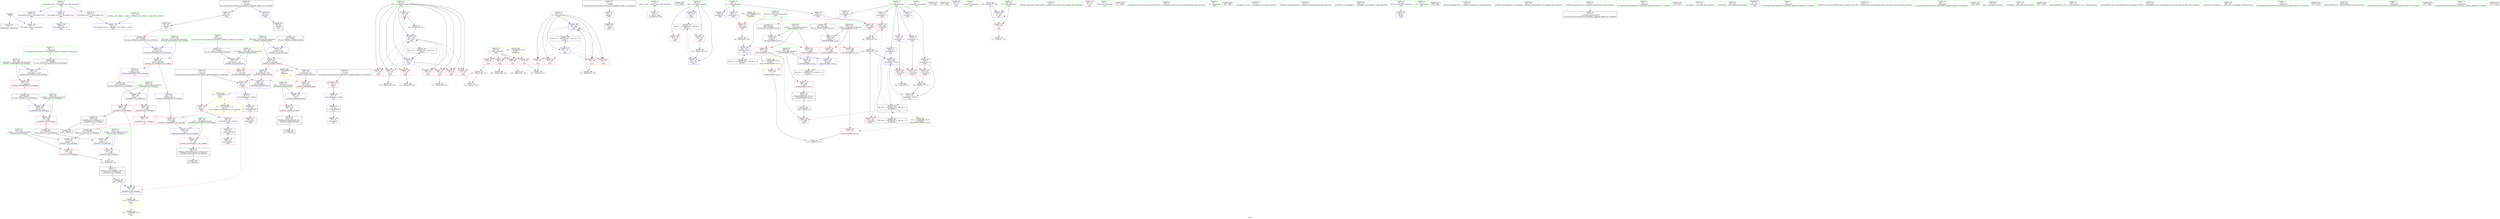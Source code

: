 digraph "SVFG" {
	label="SVFG";

	Node0x55db4f559480 [shape=record,color=grey,label="{NodeID: 0\nNullPtr}"];
	Node0x55db4f559480 -> Node0x55db4f5786f0[style=solid];
	Node0x55db4f559480 -> Node0x55db4f57ea60[style=solid];
	Node0x55db4f598a80 [shape=record,color=yellow,style=double,label="{NodeID: 346\n2V_2 = CSCHI(MR_2V_1)\npts\{1 \}\nCS[]|{<s0>6}}"];
	Node0x55db4f598a80:s0 -> Node0x55db4f598920[style=dashed,color=blue];
	Node0x55db4f57b950 [shape=record,color=grey,label="{NodeID: 263\n149 = Binary(148, 105, )\n}"];
	Node0x55db4f57b950 -> Node0x55db4f57c550[style=solid];
	Node0x55db4f57fe10 [shape=record,color=blue,label="{NodeID: 180\n298\<--295\n__b.addr\<--__b\n_ZStoRRSt13_Ios_FmtflagsS_\n}"];
	Node0x55db4f57fe10 -> Node0x55db4f57e520[style=dashed];
	Node0x55db4f5770c0 [shape=record,color=purple,label="{NodeID: 97\n76\<--13\nadd.ptr\<--\nmain\n}"];
	Node0x55db4f5770c0 -> Node0x55db4f578e90[style=solid];
	Node0x55db4f575090 [shape=record,color=green,label="{NodeID: 14\n4\<--6\n_ZStL8__ioinit\<--_ZStL8__ioinit_field_insensitive\nGlob }"];
	Node0x55db4f575090 -> Node0x55db4f5796b0[style=solid];
	Node0x55db4f5a5930 [shape=record,color=black,label="{NodeID: 360\n123 = PHI()\n}"];
	Node0x55db4f5913f0 [shape=record,color=black,label="{NodeID: 277\nMR_8V_3 = PHI(MR_8V_4, MR_8V_2, )\npts\{57 \}\n}"];
	Node0x55db4f5913f0 -> Node0x55db4f577670[style=dashed];
	Node0x55db4f5913f0 -> Node0x55db4f577740[style=dashed];
	Node0x55db4f5913f0 -> Node0x55db4f57edd0[style=dashed];
	Node0x55db4f577c20 [shape=record,color=red,label="{NodeID: 111\n134\<--60\n\<--i\nmain\n}"];
	Node0x55db4f575da0 [shape=record,color=green,label="{NodeID: 28\n62\<--63\ni21\<--i21_field_insensitive\nmain\n}"];
	Node0x55db4f575da0 -> Node0x55db4f577e90[style=solid];
	Node0x55db4f575da0 -> Node0x55db4f577f60[style=solid];
	Node0x55db4f575da0 -> Node0x55db4f57c980[style=solid];
	Node0x55db4f575da0 -> Node0x55db4f57ca50[style=solid];
	Node0x55db4f575da0 -> Node0x55db4f57cb20[style=solid];
	Node0x55db4f575da0 -> Node0x55db4f57cbf0[style=solid];
	Node0x55db4f575da0 -> Node0x55db4f57ccc0[style=solid];
	Node0x55db4f575da0 -> Node0x55db4f57cd90[style=solid];
	Node0x55db4f575da0 -> Node0x55db4f57f040[style=solid];
	Node0x55db4f575da0 -> Node0x55db4f57f2b0[style=solid];
	Node0x55db4f57d0d0 [shape=record,color=red,label="{NodeID: 125\n155\<--154\n\<--arrayidx25\nmain\n}"];
	Node0x55db4f57d0d0 -> Node0x55db4f585980[style=solid];
	Node0x55db4f576ae0 [shape=record,color=green,label="{NodeID: 42\n219\<--220\n__old\<--__old_field_insensitive\n_ZNSt8ios_base9precisionEl\n}"];
	Node0x55db4f576ae0 -> Node0x55db4f57d8f0[style=solid];
	Node0x55db4f576ae0 -> Node0x55db4f57f5f0[style=solid];
	Node0x55db4f57dc30 [shape=record,color=red,label="{NodeID: 139\n252\<--239\n\<--__old\n_ZNSt8ios_base4setfESt13_Ios_Fmtflags\n}"];
	Node0x55db4f57dc30 -> Node0x55db4f579370[style=solid];
	Node0x55db4f5786f0 [shape=record,color=black,label="{NodeID: 56\n2\<--3\ndummyVal\<--dummyVal\n}"];
	Node0x55db4f57e790 [shape=record,color=red,label="{NodeID: 153\n321\<--316\n\<--__b.addr\n_ZStorSt13_Ios_FmtflagsS_\n}"];
	Node0x55db4f57e790 -> Node0x55db4f584d80[style=solid];
	Node0x55db4f579370 [shape=record,color=black,label="{NodeID: 70\n232\<--252\n_ZNSt8ios_base4setfESt13_Ios_Fmtflags_ret\<--\n_ZNSt8ios_base4setfESt13_Ios_Fmtflags\n|{<s0>6}}"];
	Node0x55db4f579370:s0 -> Node0x55db4f5a5590[style=solid,color=blue];
	Node0x55db4f57f380 [shape=record,color=blue,label="{NodeID: 167\n64\<--193\nref.tmp\<--add43\nmain\n|{|<s2>14}}"];
	Node0x55db4f57f380 -> Node0x55db4f57d680[style=dashed];
	Node0x55db4f57f380 -> Node0x55db4f5922f0[style=dashed];
	Node0x55db4f57f380:s2 -> Node0x55db4f595570[style=dashed,color=red];
	Node0x55db4f579ed0 [shape=record,color=purple,label="{NodeID: 84\n191\<--10\narrayidx42\<--e\nmain\n}"];
	Node0x55db4f579ed0 -> Node0x55db4f57d5b0[style=solid];
	Node0x55db4f5685c0 [shape=record,color=green,label="{NodeID: 1\n7\<--1\n__dso_handle\<--dummyObj\nGlob }"];
	Node0x55db4f27e6b0 [shape=record,color=black,label="{NodeID: 347\n78 = PHI()\n}"];
	Node0x55db4f57bad0 [shape=record,color=grey,label="{NodeID: 264\n142 = Binary(141, 105, )\n}"];
	Node0x55db4f57bad0 -> Node0x55db4f57ef70[style=solid];
	Node0x55db4f57fee0 [shape=record,color=blue,label="{NodeID: 181\n308\<--305\n\<--call\n_ZStoRRSt13_Ios_FmtflagsS_\n|{<s0>17}}"];
	Node0x55db4f57fee0:s0 -> Node0x55db4f598a80[style=dashed,color=blue];
	Node0x55db4f577190 [shape=record,color=purple,label="{NodeID: 98\n85\<--16\nadd.ptr5\<--\nmain\n}"];
	Node0x55db4f577190 -> Node0x55db4f579030[style=solid];
	Node0x55db4f575190 [shape=record,color=green,label="{NodeID: 15\n8\<--9\nn\<--n_field_insensitive\nGlob }"];
	Node0x55db4f575190 -> Node0x55db4f579780[style=solid];
	Node0x55db4f575190 -> Node0x55db4f579850[style=solid];
	Node0x55db4f575190 -> Node0x55db4f579920[style=solid];
	Node0x55db4f575190 -> Node0x55db4f5799f0[style=solid];
	Node0x55db4f575190 -> Node0x55db4f579ac0[style=solid];
	Node0x55db4f575190 -> Node0x55db4f579b90[style=solid];
	Node0x55db4f575190 -> Node0x55db4f579c60[style=solid];
	Node0x55db4f5a5a00 [shape=record,color=black,label="{NodeID: 361\n127 = PHI()\n}"];
	Node0x55db4f5918f0 [shape=record,color=black,label="{NodeID: 278\nMR_12V_2 = PHI(MR_12V_4, MR_12V_1, )\npts\{61 \}\n}"];
	Node0x55db4f5918f0 -> Node0x55db4f57eea0[style=dashed];
	Node0x55db4f577cf0 [shape=record,color=red,label="{NodeID: 112\n137\<--60\n\<--i\nmain\n}"];
	Node0x55db4f575e70 [shape=record,color=green,label="{NodeID: 29\n64\<--65\nref.tmp\<--ref.tmp_field_insensitive\nmain\n|{|<s1>14}}"];
	Node0x55db4f575e70 -> Node0x55db4f57f380[style=solid];
	Node0x55db4f575e70:s1 -> Node0x55db4f5a6700[style=solid,color=red];
	Node0x55db4f594470 [shape=record,color=yellow,style=double,label="{NodeID: 292\n10V_1 = ENCHI(MR_10V_0)\npts\{59 \}\nFun[main]}"];
	Node0x55db4f594470 -> Node0x55db4f577810[style=dashed];
	Node0x55db4f594470 -> Node0x55db4f5778e0[style=dashed];
	Node0x55db4f594470 -> Node0x55db4f5779b0[style=dashed];
	Node0x55db4f594470 -> Node0x55db4f577a80[style=dashed];
	Node0x55db4f57d1a0 [shape=record,color=red,label="{NodeID: 126\n159\<--158\n\<--arrayidx27\nmain\n}"];
	Node0x55db4f57d1a0 -> Node0x55db4f585980[style=solid];
	Node0x55db4f576bb0 [shape=record,color=green,label="{NodeID: 43\n235\<--236\nthis.addr\<--this.addr_field_insensitive\n_ZNSt8ios_base4setfESt13_Ios_Fmtflags\n}"];
	Node0x55db4f576bb0 -> Node0x55db4f57da90[style=solid];
	Node0x55db4f576bb0 -> Node0x55db4f57f790[style=solid];
	Node0x55db4f595920 [shape=record,color=yellow,style=double,label="{NodeID: 306\n18V_1 = ENCHI(MR_18V_0)\npts\{90000 \}\nFun[_ZSt3maxIxERKT_S2_S2_]}"];
	Node0x55db4f595920 -> Node0x55db4f57e1e0[style=dashed];
	Node0x55db4f57dd00 [shape=record,color=red,label="{NodeID: 140\n245\<--244\n\<--_M_flags\n_ZNSt8ios_base4setfESt13_Ios_Fmtflags\n}"];
	Node0x55db4f57dd00 -> Node0x55db4f57f930[style=solid];
	Node0x55db4f5787f0 [shape=record,color=black,label="{NodeID: 57\n13\<--12\n\<--_ZSt3cin\nCan only get source location for instruction, argument, global var or function.}"];
	Node0x55db4f5787f0 -> Node0x55db4f5770c0[style=solid];
	Node0x55db4f57e860 [shape=record,color=blue,label="{NodeID: 154\n328\<--23\nllvm.global_ctors_0\<--\nGlob }"];
	Node0x55db4f579440 [shape=record,color=black,label="{NodeID: 71\n263\<--286\n_ZSt3maxIxERKT_S2_S2__ret\<--\n_ZSt3maxIxERKT_S2_S2_\n|{<s0>14}}"];
	Node0x55db4f579440:s0 -> Node0x55db4f5a5090[style=solid,color=blue];
	Node0x55db4f57f450 [shape=record,color=blue,label="{NodeID: 168\n215\<--213\nthis.addr\<--this\n_ZNSt8ios_base9precisionEl\n}"];
	Node0x55db4f57f450 -> Node0x55db4f57d750[style=dashed];
	Node0x55db4f579fa0 [shape=record,color=purple,label="{NodeID: 85\n114\<--18\n\<--.str\nmain\n}"];
	Node0x55db4f568650 [shape=record,color=green,label="{NodeID: 2\n12\<--1\n_ZSt3cin\<--dummyObj\nGlob }"];
	Node0x55db4f5a4b90 [shape=record,color=black,label="{NodeID: 348\n87 = PHI(212, )\n}"];
	Node0x55db4f57bc50 [shape=record,color=grey,label="{NodeID: 265\n108 = Binary(107, 109, )\n}"];
	Node0x55db4f57bc50 -> Node0x55db4f57ed00[style=solid];
	Node0x55db4f57ffb0 [shape=record,color=blue,label="{NodeID: 182\n314\<--312\n__a.addr\<--__a\n_ZStorSt13_Ios_FmtflagsS_\n}"];
	Node0x55db4f57ffb0 -> Node0x55db4f57e6c0[style=dashed];
	Node0x55db4f577260 [shape=record,color=purple,label="{NodeID: 99\n95\<--16\nadd.ptr10\<--\nmain\n}"];
	Node0x55db4f577260 -> Node0x55db4f5791d0[style=solid];
	Node0x55db4f575290 [shape=record,color=green,label="{NodeID: 16\n10\<--11\ne\<--e_field_insensitive\nGlob }"];
	Node0x55db4f575290 -> Node0x55db4f579d30[style=solid];
	Node0x55db4f575290 -> Node0x55db4f579e00[style=solid];
	Node0x55db4f575290 -> Node0x55db4f579ed0[style=solid];
	Node0x55db4f5a5ad0 [shape=record,color=black,label="{NodeID: 362\n249 = PHI(293, )\n}"];
	Node0x55db4f591df0 [shape=record,color=black,label="{NodeID: 279\nMR_14V_2 = PHI(MR_14V_4, MR_14V_1, )\npts\{63 \}\n}"];
	Node0x55db4f591df0 -> Node0x55db4f57f040[style=dashed];
	Node0x55db4f577dc0 [shape=record,color=red,label="{NodeID: 113\n141\<--60\n\<--i\nmain\n}"];
	Node0x55db4f577dc0 -> Node0x55db4f57bad0[style=solid];
	Node0x55db4f575f40 [shape=record,color=green,label="{NodeID: 30\n70\<--71\n_ZNSt8ios_base15sync_with_stdioEb\<--_ZNSt8ios_base15sync_with_stdioEb_field_insensitive\n}"];
	Node0x55db4f57d270 [shape=record,color=red,label="{NodeID: 127\n163\<--162\n\<--arrayidx28\nmain\n}"];
	Node0x55db4f57d270 -> Node0x55db4f585380[style=solid];
	Node0x55db4f576c80 [shape=record,color=green,label="{NodeID: 44\n237\<--238\n__fmtfl.addr\<--__fmtfl.addr_field_insensitive\n_ZNSt8ios_base4setfESt13_Ios_Fmtflags\n}"];
	Node0x55db4f576c80 -> Node0x55db4f57db60[style=solid];
	Node0x55db4f576c80 -> Node0x55db4f57f860[style=solid];
	Node0x55db4f57ddd0 [shape=record,color=red,label="{NodeID: 141\n286\<--266\n\<--retval\n_ZSt3maxIxERKT_S2_S2_\n}"];
	Node0x55db4f57ddd0 -> Node0x55db4f579440[style=solid];
	Node0x55db4f5788f0 [shape=record,color=black,label="{NodeID: 58\n14\<--12\n\<--_ZSt3cin\nCan only get source location for instruction, argument, global var or function.}"];
	Node0x55db4f5788f0 -> Node0x55db4f577330[style=solid];
	Node0x55db4f57e960 [shape=record,color=blue,label="{NodeID: 155\n329\<--24\nllvm.global_ctors_1\<--_GLOBAL__sub_I_Kobus_1_0.cpp\nGlob }"];
	Node0x55db4f579510 [shape=record,color=black,label="{NodeID: 72\n293\<--308\n_ZStoRRSt13_Ios_FmtflagsS__ret\<--\n_ZStoRRSt13_Ios_FmtflagsS_\n|{<s0>17}}"];
	Node0x55db4f579510:s0 -> Node0x55db4f5a5ad0[style=solid,color=blue];
	Node0x55db4f584a80 [shape=record,color=grey,label="{NodeID: 252\n153 = Binary(152, 105, )\n}"];
	Node0x55db4f57f520 [shape=record,color=blue,label="{NodeID: 169\n217\<--214\n__prec.addr\<--__prec\n_ZNSt8ios_base9precisionEl\n}"];
	Node0x55db4f57f520 -> Node0x55db4f57d820[style=dashed];
	Node0x55db4f57a070 [shape=record,color=purple,label="{NodeID: 86\n122\<--20\n\<--.str.1\nmain\n}"];
	Node0x55db4f568900 [shape=record,color=green,label="{NodeID: 3\n15\<--1\n_ZSt4cout\<--dummyObj\nGlob }"];
	Node0x55db4f5a4cf0 [shape=record,color=black,label="{NodeID: 349\n34 = PHI()\n}"];
	Node0x55db4f57bdd0 [shape=record,color=grey,label="{NodeID: 266\n175 = Binary(174, 105, )\n}"];
	Node0x55db4f580080 [shape=record,color=blue,label="{NodeID: 183\n316\<--313\n__b.addr\<--__b\n_ZStorSt13_Ios_FmtflagsS_\n}"];
	Node0x55db4f580080 -> Node0x55db4f57e790[style=dashed];
	Node0x55db4f577330 [shape=record,color=red,label="{NodeID: 100\n72\<--14\nvtable\<--\nmain\n}"];
	Node0x55db4f577330 -> Node0x55db4f57a440[style=solid];
	Node0x55db4f575390 [shape=record,color=green,label="{NodeID: 17\n22\<--26\nllvm.global_ctors\<--llvm.global_ctors_field_insensitive\nGlob }"];
	Node0x55db4f575390 -> Node0x55db4f57a140[style=solid];
	Node0x55db4f575390 -> Node0x55db4f57a240[style=solid];
	Node0x55db4f575390 -> Node0x55db4f57a340[style=solid];
	Node0x55db4f5a5c70 [shape=record,color=black,label="{NodeID: 363\n305 = PHI(311, )\n}"];
	Node0x55db4f5a5c70 -> Node0x55db4f57fee0[style=solid];
	Node0x55db4f5922f0 [shape=record,color=black,label="{NodeID: 280\nMR_16V_2 = PHI(MR_16V_3, MR_16V_1, )\npts\{65 \}\n}"];
	Node0x55db4f5922f0 -> Node0x55db4f57f380[style=dashed];
	Node0x55db4f577e90 [shape=record,color=red,label="{NodeID: 114\n147\<--62\n\<--i21\nmain\n}"];
	Node0x55db4f577e90 -> Node0x55db4f57c550[style=solid];
	Node0x55db4f576040 [shape=record,color=green,label="{NodeID: 31\n79\<--80\n_ZNSt9basic_iosIcSt11char_traitsIcEE3tieEPSo\<--_ZNSt9basic_iosIcSt11char_traitsIcEE3tieEPSo_field_insensitive\n}"];
	Node0x55db4f57d340 [shape=record,color=red,label="{NodeID: 128\n168\<--167\n\<--arrayidx30\nmain\n}"];
	Node0x55db4f57d340 -> Node0x55db4f57c250[style=solid];
	Node0x55db4f576d50 [shape=record,color=green,label="{NodeID: 45\n239\<--240\n__old\<--__old_field_insensitive\n_ZNSt8ios_base4setfESt13_Ios_Fmtflags\n}"];
	Node0x55db4f576d50 -> Node0x55db4f57dc30[style=solid];
	Node0x55db4f576d50 -> Node0x55db4f57f930[style=solid];
	Node0x55db4f57dea0 [shape=record,color=red,label="{NodeID: 142\n274\<--268\n\<--__a.addr\n_ZSt3maxIxERKT_S2_S2_\n}"];
	Node0x55db4f57dea0 -> Node0x55db4f57e1e0[style=solid];
	Node0x55db4f5789f0 [shape=record,color=black,label="{NodeID: 59\n16\<--15\n\<--_ZSt4cout\nCan only get source location for instruction, argument, global var or function.}"];
	Node0x55db4f5789f0 -> Node0x55db4f577190[style=solid];
	Node0x55db4f5789f0 -> Node0x55db4f577260[style=solid];
	Node0x55db4f57ea60 [shape=record,color=blue, style = dotted,label="{NodeID: 156\n330\<--3\nllvm.global_ctors_2\<--dummyVal\nGlob }"];
	Node0x55db4f5795e0 [shape=record,color=black,label="{NodeID: 73\n311\<--322\n_ZStorSt13_Ios_FmtflagsS__ret\<--or\n_ZStorSt13_Ios_FmtflagsS_\n|{<s0>18}}"];
	Node0x55db4f5795e0:s0 -> Node0x55db4f5a5c70[style=solid,color=blue];
	Node0x55db4f584c00 [shape=record,color=grey,label="{NodeID: 253\n190 = Binary(189, 105, )\n}"];
	Node0x55db4f57f5f0 [shape=record,color=blue,label="{NodeID: 170\n219\<--225\n__old\<--\n_ZNSt8ios_base9precisionEl\n}"];
	Node0x55db4f57f5f0 -> Node0x55db4f57d8f0[style=dashed];
	Node0x55db4f57a140 [shape=record,color=purple,label="{NodeID: 87\n328\<--22\nllvm.global_ctors_0\<--llvm.global_ctors\nGlob }"];
	Node0x55db4f57a140 -> Node0x55db4f57e860[style=solid];
	Node0x55db4f568990 [shape=record,color=green,label="{NodeID: 4\n18\<--1\n.str\<--dummyObj\nGlob }"];
	Node0x55db4f5a4dc0 [shape=record,color=black,label="{NodeID: 350\n136 = PHI()\n}"];
	Node0x55db4f57bf50 [shape=record,color=grey,label="{NodeID: 267\n278 = cmp(275, 277, )\n}"];
	Node0x55db4f577400 [shape=record,color=red,label="{NodeID: 101\n81\<--17\nvtable2\<--\nmain\n}"];
	Node0x55db4f577400 -> Node0x55db4f57a510[style=solid];
	Node0x55db4f575490 [shape=record,color=green,label="{NodeID: 18\n27\<--28\n__cxx_global_var_init\<--__cxx_global_var_init_field_insensitive\n}"];
	Node0x55db4f5a5e40 [shape=record,color=black,label="{NodeID: 364\n294 = PHI(248, )\n0th arg _ZStoRRSt13_Ios_FmtflagsS_ }"];
	Node0x55db4f5a5e40 -> Node0x55db4f57fd40[style=solid];
	Node0x55db4f5927f0 [shape=record,color=black,label="{NodeID: 281\nMR_18V_2 = PHI(MR_18V_3, MR_18V_1, )\npts\{90000 \}\n}"];
	Node0x55db4f5927f0 -> Node0x55db4f58fff0[style=dashed];
	Node0x55db4f577f60 [shape=record,color=red,label="{NodeID: 115\n152\<--62\n\<--i21\nmain\n}"];
	Node0x55db4f577f60 -> Node0x55db4f584a80[style=solid];
	Node0x55db4f576140 [shape=record,color=green,label="{NodeID: 32\n89\<--90\n_ZNSt8ios_base9precisionEl\<--_ZNSt8ios_base9precisionEl_field_insensitive\n}"];
	Node0x55db4f57d410 [shape=record,color=red,label="{NodeID: 129\n173\<--172\n\<--arrayidx32\nmain\n}"];
	Node0x55db4f57d410 -> Node0x55db4f584f00[style=solid];
	Node0x55db4f576e20 [shape=record,color=green,label="{NodeID: 46\n250\<--251\n_ZStoRRSt13_Ios_FmtflagsS_\<--_ZStoRRSt13_Ios_FmtflagsS__field_insensitive\n}"];
	Node0x55db4f57df70 [shape=record,color=red,label="{NodeID: 143\n283\<--268\n\<--__a.addr\n_ZSt3maxIxERKT_S2_S2_\n}"];
	Node0x55db4f57df70 -> Node0x55db4f57fc70[style=solid];
	Node0x55db4f578af0 [shape=record,color=black,label="{NodeID: 60\n17\<--15\n\<--_ZSt4cout\nCan only get source location for instruction, argument, global var or function.}"];
	Node0x55db4f578af0 -> Node0x55db4f577400[style=solid];
	Node0x55db4f578af0 -> Node0x55db4f5774d0[style=solid];
	Node0x55db4f57eb60 [shape=record,color=blue,label="{NodeID: 157\n52\<--67\nretval\<--\nmain\n}"];
	Node0x55db4f5796b0 [shape=record,color=purple,label="{NodeID: 74\n33\<--4\n\<--_ZStL8__ioinit\n__cxx_global_var_init\n}"];
	Node0x55db4f584d80 [shape=record,color=grey,label="{NodeID: 254\n322 = Binary(320, 321, )\n}"];
	Node0x55db4f584d80 -> Node0x55db4f5795e0[style=solid];
	Node0x55db4f57f6c0 [shape=record,color=blue,label="{NodeID: 171\n228\<--227\n_M_precision2\<--\n_ZNSt8ios_base9precisionEl\n|{<s0>5}}"];
	Node0x55db4f57f6c0:s0 -> Node0x55db4f5987c0[style=dashed,color=blue];
	Node0x55db4f57a240 [shape=record,color=purple,label="{NodeID: 88\n329\<--22\nllvm.global_ctors_1\<--llvm.global_ctors\nGlob }"];
	Node0x55db4f57a240 -> Node0x55db4f57e960[style=solid];
	Node0x55db4f568a20 [shape=record,color=green,label="{NodeID: 5\n20\<--1\n.str.1\<--dummyObj\nGlob }"];
	Node0x55db4f5a4ef0 [shape=record,color=black,label="{NodeID: 351\n139 = PHI()\n}"];
	Node0x55db4f57c0d0 [shape=record,color=grey,label="{NodeID: 268\n132 = cmp(130, 131, )\n}"];
	Node0x55db4f5774d0 [shape=record,color=red,label="{NodeID: 102\n91\<--17\nvtable7\<--\nmain\n}"];
	Node0x55db4f5774d0 -> Node0x55db4f57a5e0[style=solid];
	Node0x55db4f575590 [shape=record,color=green,label="{NodeID: 19\n31\<--32\n_ZNSt8ios_base4InitC1Ev\<--_ZNSt8ios_base4InitC1Ev_field_insensitive\n}"];
	Node0x55db4f5a5f80 [shape=record,color=black,label="{NodeID: 365\n295 = PHI(247, )\n1st arg _ZStoRRSt13_Ios_FmtflagsS_ }"];
	Node0x55db4f5a5f80 -> Node0x55db4f57fe10[style=solid];
	Node0x55db4f57c980 [shape=record,color=red,label="{NodeID: 116\n156\<--62\n\<--i21\nmain\n}"];
	Node0x55db4f57c980 -> Node0x55db4f585800[style=solid];
	Node0x55db4f576240 [shape=record,color=green,label="{NodeID: 33\n99\<--100\n_ZNSt8ios_base4setfESt13_Ios_Fmtflags\<--_ZNSt8ios_base4setfESt13_Ios_Fmtflags_field_insensitive\n}"];
	Node0x55db4f57d4e0 [shape=record,color=red,label="{NodeID: 130\n177\<--176\n\<--arrayidx34\nmain\n}"];
	Node0x55db4f57d4e0 -> Node0x55db4f584f00[style=solid];
	Node0x55db4f576f20 [shape=record,color=green,label="{NodeID: 47\n266\<--267\nretval\<--retval_field_insensitive\n_ZSt3maxIxERKT_S2_S2_\n}"];
	Node0x55db4f576f20 -> Node0x55db4f57ddd0[style=solid];
	Node0x55db4f576f20 -> Node0x55db4f57fba0[style=solid];
	Node0x55db4f576f20 -> Node0x55db4f57fc70[style=solid];
	Node0x55db4f57e040 [shape=record,color=red,label="{NodeID: 144\n276\<--270\n\<--__b.addr\n_ZSt3maxIxERKT_S2_S2_\n}"];
	Node0x55db4f57e040 -> Node0x55db4f57e2b0[style=solid];
	Node0x55db4f578bf0 [shape=record,color=black,label="{NodeID: 61\n35\<--36\n\<--_ZNSt8ios_base4InitD1Ev\nCan only get source location for instruction, argument, global var or function.}"];
	Node0x55db4f57ec30 [shape=record,color=blue,label="{NodeID: 158\n56\<--105\nnum\<--\nmain\n}"];
	Node0x55db4f57ec30 -> Node0x55db4f5913f0[style=dashed];
	Node0x55db4f579780 [shape=record,color=purple,label="{NodeID: 75\n135\<--8\narrayidx\<--n\nmain\n}"];
	Node0x55db4f584f00 [shape=record,color=grey,label="{NodeID: 255\n178 = Binary(177, 173, )\n}"];
	Node0x55db4f584f00 -> Node0x55db4f57f1e0[style=solid];
	Node0x55db4f57f790 [shape=record,color=blue,label="{NodeID: 172\n235\<--233\nthis.addr\<--this\n_ZNSt8ios_base4setfESt13_Ios_Fmtflags\n}"];
	Node0x55db4f57f790 -> Node0x55db4f57da90[style=dashed];
	Node0x55db4f57a340 [shape=record,color=purple,label="{NodeID: 89\n330\<--22\nllvm.global_ctors_2\<--llvm.global_ctors\nGlob }"];
	Node0x55db4f57a340 -> Node0x55db4f57ea60[style=solid];
	Node0x55db4f568ab0 [shape=record,color=green,label="{NodeID: 6\n23\<--1\n\<--dummyObj\nCan only get source location for instruction, argument, global var or function.}"];
	Node0x55db4f5a4fc0 [shape=record,color=black,label="{NodeID: 352\n68 = PHI()\n}"];
	Node0x55db4f57c250 [shape=record,color=grey,label="{NodeID: 269\n169 = cmp(168, 112, )\n}"];
	Node0x55db4f5775a0 [shape=record,color=red,label="{NodeID: 103\n107\<--54\n\<--t\nmain\n}"];
	Node0x55db4f5775a0 -> Node0x55db4f57bc50[style=solid];
	Node0x55db4f5775a0 -> Node0x55db4f57c3d0[style=solid];
	Node0x55db4f575690 [shape=record,color=green,label="{NodeID: 20\n37\<--38\n__cxa_atexit\<--__cxa_atexit_field_insensitive\n}"];
	Node0x55db4f5a60c0 [shape=record,color=black,label="{NodeID: 366\n312 = PHI(303, )\n0th arg _ZStorSt13_Ios_FmtflagsS_ }"];
	Node0x55db4f5a60c0 -> Node0x55db4f57ffb0[style=solid];
	Node0x55db4f57ca50 [shape=record,color=red,label="{NodeID: 117\n161\<--62\n\<--i21\nmain\n}"];
	Node0x55db4f576340 [shape=record,color=green,label="{NodeID: 34\n102\<--103\n_ZNSirsERx\<--_ZNSirsERx_field_insensitive\n}"];
	Node0x55db4f5950e0 [shape=record,color=yellow,style=double,label="{NodeID: 297\n20V_1 = ENCHI(MR_20V_0)\npts\{110000 \}\nFun[main]}"];
	Node0x55db4f5950e0 -> Node0x55db4f57d1a0[style=dashed];
	Node0x55db4f5950e0 -> Node0x55db4f57d5b0[style=dashed];
	Node0x55db4f57d5b0 [shape=record,color=red,label="{NodeID: 131\n192\<--191\n\<--arrayidx42\nmain\n}"];
	Node0x55db4f57d5b0 -> Node0x55db4f585500[style=solid];
	Node0x55db4f578010 [shape=record,color=green,label="{NodeID: 48\n268\<--269\n__a.addr\<--__a.addr_field_insensitive\n_ZSt3maxIxERKT_S2_S2_\n}"];
	Node0x55db4f578010 -> Node0x55db4f57dea0[style=solid];
	Node0x55db4f578010 -> Node0x55db4f57df70[style=solid];
	Node0x55db4f578010 -> Node0x55db4f57fa00[style=solid];
	Node0x55db4f57e110 [shape=record,color=red,label="{NodeID: 145\n280\<--270\n\<--__b.addr\n_ZSt3maxIxERKT_S2_S2_\n}"];
	Node0x55db4f57e110 -> Node0x55db4f57fba0[style=solid];
	Node0x55db4f578cf0 [shape=record,color=black,label="{NodeID: 62\n51\<--67\nmain_ret\<--\nmain\n}"];
	Node0x55db4f57ed00 [shape=record,color=blue,label="{NodeID: 159\n54\<--108\nt\<--dec\nmain\n}"];
	Node0x55db4f57ed00 -> Node0x55db4f5775a0[style=dashed];
	Node0x55db4f57ed00 -> Node0x55db4f57ed00[style=dashed];
	Node0x55db4f579850 [shape=record,color=purple,label="{NodeID: 76\n154\<--8\narrayidx25\<--n\nmain\n}"];
	Node0x55db4f579850 -> Node0x55db4f57d0d0[style=solid];
	Node0x55db4f585080 [shape=record,color=grey,label="{NodeID: 256\n187 = Binary(186, 105, )\n}"];
	Node0x55db4f57f860 [shape=record,color=blue,label="{NodeID: 173\n237\<--234\n__fmtfl.addr\<--__fmtfl\n_ZNSt8ios_base4setfESt13_Ios_Fmtflags\n}"];
	Node0x55db4f57f860 -> Node0x55db4f57db60[style=dashed];
	Node0x55db4f57a440 [shape=record,color=purple,label="{NodeID: 90\n73\<--72\nvbase.offset.ptr\<--vtable\nmain\n}"];
	Node0x55db4f57a440 -> Node0x55db4f578dc0[style=solid];
	Node0x55db4f574a00 [shape=record,color=green,label="{NodeID: 7\n67\<--1\n\<--dummyObj\nCan only get source location for instruction, argument, global var or function.}"];
	Node0x55db4f5a5090 [shape=record,color=black,label="{NodeID: 353\n195 = PHI(263, )\n}"];
	Node0x55db4f5a5090 -> Node0x55db4f57d680[style=solid];
	Node0x55db4f57c3d0 [shape=record,color=grey,label="{NodeID: 270\n111 = cmp(107, 112, )\n}"];
	Node0x55db4f577670 [shape=record,color=red,label="{NodeID: 104\n118\<--56\n\<--num\nmain\n}"];
	Node0x55db4f575790 [shape=record,color=green,label="{NodeID: 21\n36\<--42\n_ZNSt8ios_base4InitD1Ev\<--_ZNSt8ios_base4InitD1Ev_field_insensitive\n}"];
	Node0x55db4f575790 -> Node0x55db4f578bf0[style=solid];
	Node0x55db4f5a6200 [shape=record,color=black,label="{NodeID: 367\n313 = PHI(304, )\n1st arg _ZStorSt13_Ios_FmtflagsS_ }"];
	Node0x55db4f5a6200 -> Node0x55db4f580080[style=solid];
	Node0x55db4f57cb20 [shape=record,color=red,label="{NodeID: 118\n166\<--62\n\<--i21\nmain\n}"];
	Node0x55db4f576440 [shape=record,color=green,label="{NodeID: 35\n116\<--117\n_ZStlsISt11char_traitsIcEERSt13basic_ostreamIcT_ES5_PKc\<--_ZStlsISt11char_traitsIcEERSt13basic_ostreamIcT_ES5_PKc_field_insensitive\n}"];
	Node0x55db4f5951c0 [shape=record,color=yellow,style=double,label="{NodeID: 298\n2V_1 = ENCHI(MR_2V_0)\npts\{1 \}\nFun[_ZNSt8ios_base4setfESt13_Ios_Fmtflags]|{|<s1>17|<s2>17}}"];
	Node0x55db4f5951c0 -> Node0x55db4f57dd00[style=dashed];
	Node0x55db4f5951c0:s1 -> Node0x55db4f57e5f0[style=dashed,color=red];
	Node0x55db4f5951c0:s2 -> Node0x55db4f57fee0[style=dashed,color=red];
	Node0x55db4f57d680 [shape=record,color=red,label="{NodeID: 132\n198\<--195\n\<--call44\nmain\n}"];
	Node0x55db4f5780e0 [shape=record,color=green,label="{NodeID: 49\n270\<--271\n__b.addr\<--__b.addr_field_insensitive\n_ZSt3maxIxERKT_S2_S2_\n}"];
	Node0x55db4f5780e0 -> Node0x55db4f57e040[style=solid];
	Node0x55db4f5780e0 -> Node0x55db4f57e110[style=solid];
	Node0x55db4f5780e0 -> Node0x55db4f57fad0[style=solid];
	Node0x55db4f57e1e0 [shape=record,color=red,label="{NodeID: 146\n275\<--274\n\<--\n_ZSt3maxIxERKT_S2_S2_\n}"];
	Node0x55db4f57e1e0 -> Node0x55db4f57bf50[style=solid];
	Node0x55db4f578dc0 [shape=record,color=black,label="{NodeID: 63\n74\<--73\n\<--vbase.offset.ptr\nmain\n}"];
	Node0x55db4f578dc0 -> Node0x55db4f57ce60[style=solid];
	Node0x55db4f57edd0 [shape=record,color=blue,label="{NodeID: 160\n56\<--125\nnum\<--inc\nmain\n}"];
	Node0x55db4f57edd0 -> Node0x55db4f5913f0[style=dashed];
	Node0x55db4f579920 [shape=record,color=purple,label="{NodeID: 77\n162\<--8\narrayidx28\<--n\nmain\n}"];
	Node0x55db4f579920 -> Node0x55db4f57d270[style=solid];
	Node0x55db4f579920 -> Node0x55db4f57f110[style=solid];
	Node0x55db4f585200 [shape=record,color=grey,label="{NodeID: 257\n183 = Binary(182, 105, )\n}"];
	Node0x55db4f585200 -> Node0x55db4f57f2b0[style=solid];
	Node0x55db4f57f930 [shape=record,color=blue,label="{NodeID: 174\n239\<--245\n__old\<--\n_ZNSt8ios_base4setfESt13_Ios_Fmtflags\n}"];
	Node0x55db4f57f930 -> Node0x55db4f57dc30[style=dashed];
	Node0x55db4f57a510 [shape=record,color=purple,label="{NodeID: 91\n82\<--81\nvbase.offset.ptr3\<--vtable2\nmain\n}"];
	Node0x55db4f57a510 -> Node0x55db4f578f60[style=solid];
	Node0x55db4f574a90 [shape=record,color=green,label="{NodeID: 8\n69\<--1\n\<--dummyObj\nCan only get source location for instruction, argument, global var or function.}"];
	Node0x55db4f5a53f0 [shape=record,color=black,label="{NodeID: 354\n199 = PHI()\n}"];
	Node0x55db4f57c550 [shape=record,color=grey,label="{NodeID: 271\n150 = cmp(147, 149, )\n}"];
	Node0x55db4f577740 [shape=record,color=red,label="{NodeID: 105\n124\<--56\n\<--num\nmain\n}"];
	Node0x55db4f577740 -> Node0x55db4f585680[style=solid];
	Node0x55db4f575890 [shape=record,color=green,label="{NodeID: 22\n49\<--50\nmain\<--main_field_insensitive\n}"];
	Node0x55db4f5a6340 [shape=record,color=black,label="{NodeID: 368\n233 = PHI(96, )\n0th arg _ZNSt8ios_base4setfESt13_Ios_Fmtflags }"];
	Node0x55db4f5a6340 -> Node0x55db4f57f790[style=solid];
	Node0x55db4f57cbf0 [shape=record,color=red,label="{NodeID: 119\n171\<--62\n\<--i21\nmain\n}"];
	Node0x55db4f576540 [shape=record,color=green,label="{NodeID: 36\n120\<--121\n_ZNSolsEx\<--_ZNSolsEx_field_insensitive\n}"];
	Node0x55db4f57d750 [shape=record,color=red,label="{NodeID: 133\n223\<--215\nthis1\<--this.addr\n_ZNSt8ios_base9precisionEl\n}"];
	Node0x55db4f57d750 -> Node0x55db4f57a6b0[style=solid];
	Node0x55db4f57d750 -> Node0x55db4f57a780[style=solid];
	Node0x55db4f5781b0 [shape=record,color=green,label="{NodeID: 50\n296\<--297\n__a.addr\<--__a.addr_field_insensitive\n_ZStoRRSt13_Ios_FmtflagsS_\n}"];
	Node0x55db4f5781b0 -> Node0x55db4f57e380[style=solid];
	Node0x55db4f5781b0 -> Node0x55db4f57e450[style=solid];
	Node0x55db4f5781b0 -> Node0x55db4f57fd40[style=solid];
	Node0x55db4f57e2b0 [shape=record,color=red,label="{NodeID: 147\n277\<--276\n\<--\n_ZSt3maxIxERKT_S2_S2_\n}"];
	Node0x55db4f57e2b0 -> Node0x55db4f57bf50[style=solid];
	Node0x55db4f578e90 [shape=record,color=black,label="{NodeID: 64\n77\<--76\n\<--add.ptr\nmain\n}"];
	Node0x55db4f57eea0 [shape=record,color=blue,label="{NodeID: 161\n60\<--112\ni\<--\nmain\n}"];
	Node0x55db4f57eea0 -> Node0x55db4f577b50[style=dashed];
	Node0x55db4f57eea0 -> Node0x55db4f577c20[style=dashed];
	Node0x55db4f57eea0 -> Node0x55db4f577cf0[style=dashed];
	Node0x55db4f57eea0 -> Node0x55db4f577dc0[style=dashed];
	Node0x55db4f57eea0 -> Node0x55db4f57ef70[style=dashed];
	Node0x55db4f57eea0 -> Node0x55db4f5918f0[style=dashed];
	Node0x55db4f5799f0 [shape=record,color=purple,label="{NodeID: 78\n167\<--8\narrayidx30\<--n\nmain\n}"];
	Node0x55db4f5799f0 -> Node0x55db4f57d340[style=solid];
	Node0x55db4f585380 [shape=record,color=grey,label="{NodeID: 258\n164 = Binary(163, 160, )\n}"];
	Node0x55db4f585380 -> Node0x55db4f57f110[style=solid];
	Node0x55db4f57fa00 [shape=record,color=blue,label="{NodeID: 175\n268\<--264\n__a.addr\<--__a\n_ZSt3maxIxERKT_S2_S2_\n}"];
	Node0x55db4f57fa00 -> Node0x55db4f57dea0[style=dashed];
	Node0x55db4f57fa00 -> Node0x55db4f57df70[style=dashed];
	Node0x55db4f57a5e0 [shape=record,color=purple,label="{NodeID: 92\n92\<--91\nvbase.offset.ptr8\<--vtable7\nmain\n}"];
	Node0x55db4f57a5e0 -> Node0x55db4f579100[style=solid];
	Node0x55db4f574b90 [shape=record,color=green,label="{NodeID: 9\n88\<--1\n\<--dummyObj\nCan only get source location for instruction, argument, global var or function.|{<s0>5}}"];
	Node0x55db4f574b90:s0 -> Node0x55db4f5a6980[style=solid,color=red];
	Node0x55db4f5a54c0 [shape=record,color=black,label="{NodeID: 355\n200 = PHI()\n}"];
	Node0x55db4f577810 [shape=record,color=red,label="{NodeID: 106\n131\<--58\n\<--l\nmain\n}"];
	Node0x55db4f577810 -> Node0x55db4f57c0d0[style=solid];
	Node0x55db4f575990 [shape=record,color=green,label="{NodeID: 23\n52\<--53\nretval\<--retval_field_insensitive\nmain\n}"];
	Node0x55db4f575990 -> Node0x55db4f57eb60[style=solid];
	Node0x55db4f5a6480 [shape=record,color=black,label="{NodeID: 369\n234 = PHI(98, )\n1st arg _ZNSt8ios_base4setfESt13_Ios_Fmtflags }"];
	Node0x55db4f5a6480 -> Node0x55db4f57f860[style=solid];
	Node0x55db4f57ccc0 [shape=record,color=red,label="{NodeID: 120\n174\<--62\n\<--i21\nmain\n}"];
	Node0x55db4f57ccc0 -> Node0x55db4f57bdd0[style=solid];
	Node0x55db4f576640 [shape=record,color=green,label="{NodeID: 37\n196\<--197\n_ZSt3maxIxERKT_S2_S2_\<--_ZSt3maxIxERKT_S2_S2__field_insensitive\n}"];
	Node0x55db4f57d820 [shape=record,color=red,label="{NodeID: 134\n227\<--217\n\<--__prec.addr\n_ZNSt8ios_base9precisionEl\n}"];
	Node0x55db4f57d820 -> Node0x55db4f57f6c0[style=solid];
	Node0x55db4f578280 [shape=record,color=green,label="{NodeID: 51\n298\<--299\n__b.addr\<--__b.addr_field_insensitive\n_ZStoRRSt13_Ios_FmtflagsS_\n}"];
	Node0x55db4f578280 -> Node0x55db4f57e520[style=solid];
	Node0x55db4f578280 -> Node0x55db4f57fe10[style=solid];
	Node0x55db4f57e380 [shape=record,color=red,label="{NodeID: 148\n302\<--296\n\<--__a.addr\n_ZStoRRSt13_Ios_FmtflagsS_\n}"];
	Node0x55db4f57e380 -> Node0x55db4f57e5f0[style=solid];
	Node0x55db4f578f60 [shape=record,color=black,label="{NodeID: 65\n83\<--82\n\<--vbase.offset.ptr3\nmain\n}"];
	Node0x55db4f578f60 -> Node0x55db4f57cf30[style=solid];
	Node0x55db4f57ef70 [shape=record,color=blue,label="{NodeID: 162\n60\<--142\ni\<--inc20\nmain\n}"];
	Node0x55db4f57ef70 -> Node0x55db4f577b50[style=dashed];
	Node0x55db4f57ef70 -> Node0x55db4f577c20[style=dashed];
	Node0x55db4f57ef70 -> Node0x55db4f577cf0[style=dashed];
	Node0x55db4f57ef70 -> Node0x55db4f577dc0[style=dashed];
	Node0x55db4f57ef70 -> Node0x55db4f57ef70[style=dashed];
	Node0x55db4f57ef70 -> Node0x55db4f5918f0[style=dashed];
	Node0x55db4f579ac0 [shape=record,color=purple,label="{NodeID: 79\n172\<--8\narrayidx32\<--n\nmain\n}"];
	Node0x55db4f579ac0 -> Node0x55db4f57d410[style=solid];
	Node0x55db4f585500 [shape=record,color=grey,label="{NodeID: 259\n193 = Binary(192, 105, )\n}"];
	Node0x55db4f585500 -> Node0x55db4f57f380[style=solid];
	Node0x55db4f57fad0 [shape=record,color=blue,label="{NodeID: 176\n270\<--265\n__b.addr\<--__b\n_ZSt3maxIxERKT_S2_S2_\n}"];
	Node0x55db4f57fad0 -> Node0x55db4f57e040[style=dashed];
	Node0x55db4f57fad0 -> Node0x55db4f57e110[style=dashed];
	Node0x55db4f57a6b0 [shape=record,color=purple,label="{NodeID: 93\n224\<--223\n_M_precision\<--this1\n_ZNSt8ios_base9precisionEl\n}"];
	Node0x55db4f57a6b0 -> Node0x55db4f57d9c0[style=solid];
	Node0x55db4f574c90 [shape=record,color=green,label="{NodeID: 10\n98\<--1\n\<--dummyObj\nCan only get source location for instruction, argument, global var or function.|{<s0>6}}"];
	Node0x55db4f574c90:s0 -> Node0x55db4f5a6480[style=solid,color=red];
	Node0x55db4f5a5590 [shape=record,color=black,label="{NodeID: 356\n97 = PHI(232, )\n}"];
	Node0x55db4f58fff0 [shape=record,color=black,label="{NodeID: 273\nMR_18V_3 = PHI(MR_18V_6, MR_18V_2, )\npts\{90000 \}\n|{|<s5>14}}"];
	Node0x55db4f58fff0 -> Node0x55db4f57d0d0[style=dashed];
	Node0x55db4f58fff0 -> Node0x55db4f57d270[style=dashed];
	Node0x55db4f58fff0 -> Node0x55db4f57d680[style=dashed];
	Node0x55db4f58fff0 -> Node0x55db4f57f110[style=dashed];
	Node0x55db4f58fff0 -> Node0x55db4f5927f0[style=dashed];
	Node0x55db4f58fff0:s5 -> Node0x55db4f595920[style=dashed,color=red];
	Node0x55db4f5778e0 [shape=record,color=red,label="{NodeID: 107\n148\<--58\n\<--l\nmain\n}"];
	Node0x55db4f5778e0 -> Node0x55db4f57b950[style=solid];
	Node0x55db4f575a60 [shape=record,color=green,label="{NodeID: 24\n54\<--55\nt\<--t_field_insensitive\nmain\n}"];
	Node0x55db4f575a60 -> Node0x55db4f5775a0[style=solid];
	Node0x55db4f575a60 -> Node0x55db4f57ed00[style=solid];
	Node0x55db4f5a65c0 [shape=record,color=black,label="{NodeID: 370\n264 = PHI(188, )\n0th arg _ZSt3maxIxERKT_S2_S2_ }"];
	Node0x55db4f5a65c0 -> Node0x55db4f57fa00[style=solid];
	Node0x55db4f57cd90 [shape=record,color=red,label="{NodeID: 121\n182\<--62\n\<--i21\nmain\n}"];
	Node0x55db4f57cd90 -> Node0x55db4f585200[style=solid];
	Node0x55db4f576740 [shape=record,color=green,label="{NodeID: 38\n201\<--202\n_ZSt4endlIcSt11char_traitsIcEERSt13basic_ostreamIT_T0_ES6_\<--_ZSt4endlIcSt11char_traitsIcEERSt13basic_ostreamIT_T0_ES6__field_insensitive\n}"];
	Node0x55db4f57d8f0 [shape=record,color=red,label="{NodeID: 135\n230\<--219\n\<--__old\n_ZNSt8ios_base9precisionEl\n}"];
	Node0x55db4f57d8f0 -> Node0x55db4f5792a0[style=solid];
	Node0x55db4f578350 [shape=record,color=green,label="{NodeID: 52\n306\<--307\n_ZStorSt13_Ios_FmtflagsS_\<--_ZStorSt13_Ios_FmtflagsS__field_insensitive\n}"];
	Node0x55db4f57e450 [shape=record,color=red,label="{NodeID: 149\n308\<--296\n\<--__a.addr\n_ZStoRRSt13_Ios_FmtflagsS_\n}"];
	Node0x55db4f57e450 -> Node0x55db4f579510[style=solid];
	Node0x55db4f57e450 -> Node0x55db4f57fee0[style=solid];
	Node0x55db4f579030 [shape=record,color=black,label="{NodeID: 66\n86\<--85\n\<--add.ptr5\nmain\n|{<s0>5}}"];
	Node0x55db4f579030:s0 -> Node0x55db4f5a6840[style=solid,color=red];
	Node0x55db4f57f040 [shape=record,color=blue,label="{NodeID: 163\n62\<--112\ni21\<--\nmain\n}"];
	Node0x55db4f57f040 -> Node0x55db4f577e90[style=dashed];
	Node0x55db4f57f040 -> Node0x55db4f577f60[style=dashed];
	Node0x55db4f57f040 -> Node0x55db4f57c980[style=dashed];
	Node0x55db4f57f040 -> Node0x55db4f57ca50[style=dashed];
	Node0x55db4f57f040 -> Node0x55db4f57cb20[style=dashed];
	Node0x55db4f57f040 -> Node0x55db4f57cbf0[style=dashed];
	Node0x55db4f57f040 -> Node0x55db4f57ccc0[style=dashed];
	Node0x55db4f57f040 -> Node0x55db4f57cd90[style=dashed];
	Node0x55db4f57f040 -> Node0x55db4f57f2b0[style=dashed];
	Node0x55db4f57f040 -> Node0x55db4f591df0[style=dashed];
	Node0x55db4f579b90 [shape=record,color=purple,label="{NodeID: 80\n176\<--8\narrayidx34\<--n\nmain\n}"];
	Node0x55db4f579b90 -> Node0x55db4f57d4e0[style=solid];
	Node0x55db4f579b90 -> Node0x55db4f57f1e0[style=solid];
	Node0x55db4f585680 [shape=record,color=grey,label="{NodeID: 260\n125 = Binary(124, 105, )\n}"];
	Node0x55db4f585680 -> Node0x55db4f57edd0[style=solid];
	Node0x55db4f57fba0 [shape=record,color=blue,label="{NodeID: 177\n266\<--280\nretval\<--\n_ZSt3maxIxERKT_S2_S2_\n}"];
	Node0x55db4f57fba0 -> Node0x55db4f5904f0[style=dashed];
	Node0x55db4f57a780 [shape=record,color=purple,label="{NodeID: 94\n228\<--223\n_M_precision2\<--this1\n_ZNSt8ios_base9precisionEl\n}"];
	Node0x55db4f57a780 -> Node0x55db4f57f6c0[style=solid];
	Node0x55db4f574d90 [shape=record,color=green,label="{NodeID: 11\n105\<--1\n\<--dummyObj\nCan only get source location for instruction, argument, global var or function.}"];
	Node0x55db4f5a5660 [shape=record,color=black,label="{NodeID: 357\n101 = PHI()\n}"];
	Node0x55db4f5904f0 [shape=record,color=black,label="{NodeID: 274\nMR_37V_3 = PHI(MR_37V_4, MR_37V_2, )\npts\{267 \}\n}"];
	Node0x55db4f5904f0 -> Node0x55db4f57ddd0[style=dashed];
	Node0x55db4f5779b0 [shape=record,color=red,label="{NodeID: 108\n186\<--58\n\<--l\nmain\n}"];
	Node0x55db4f5779b0 -> Node0x55db4f585080[style=solid];
	Node0x55db4f575b30 [shape=record,color=green,label="{NodeID: 25\n56\<--57\nnum\<--num_field_insensitive\nmain\n}"];
	Node0x55db4f575b30 -> Node0x55db4f577670[style=solid];
	Node0x55db4f575b30 -> Node0x55db4f577740[style=solid];
	Node0x55db4f575b30 -> Node0x55db4f57ec30[style=solid];
	Node0x55db4f575b30 -> Node0x55db4f57edd0[style=solid];
	Node0x55db4f5a6700 [shape=record,color=black,label="{NodeID: 371\n265 = PHI(64, )\n1st arg _ZSt3maxIxERKT_S2_S2_ }"];
	Node0x55db4f5a6700 -> Node0x55db4f57fad0[style=solid];
	Node0x55db4f5940c0 [shape=record,color=yellow,style=double,label="{NodeID: 288\n2V_1 = ENCHI(MR_2V_0)\npts\{1 \}\nFun[main]|{|<s2>5|<s3>5}}"];
	Node0x55db4f5940c0 -> Node0x55db4f577330[style=dashed];
	Node0x55db4f5940c0 -> Node0x55db4f577400[style=dashed];
	Node0x55db4f5940c0:s2 -> Node0x55db4f57d9c0[style=dashed,color=red];
	Node0x55db4f5940c0:s3 -> Node0x55db4f57f6c0[style=dashed,color=red];
	Node0x55db4f57ce60 [shape=record,color=red,label="{NodeID: 122\n75\<--74\nvbase.offset\<--\nmain\n}"];
	Node0x55db4f576840 [shape=record,color=green,label="{NodeID: 39\n203\<--204\n_ZNSolsEPFRSoS_E\<--_ZNSolsEPFRSoS_E_field_insensitive\n}"];
	Node0x55db4f595570 [shape=record,color=yellow,style=double,label="{NodeID: 302\n16V_1 = ENCHI(MR_16V_0)\npts\{65 \}\nFun[_ZSt3maxIxERKT_S2_S2_]}"];
	Node0x55db4f595570 -> Node0x55db4f57e2b0[style=dashed];
	Node0x55db4f57d9c0 [shape=record,color=red,label="{NodeID: 136\n225\<--224\n\<--_M_precision\n_ZNSt8ios_base9precisionEl\n}"];
	Node0x55db4f57d9c0 -> Node0x55db4f57f5f0[style=solid];
	Node0x55db4f578450 [shape=record,color=green,label="{NodeID: 53\n314\<--315\n__a.addr\<--__a.addr_field_insensitive\n_ZStorSt13_Ios_FmtflagsS_\n}"];
	Node0x55db4f578450 -> Node0x55db4f57e6c0[style=solid];
	Node0x55db4f578450 -> Node0x55db4f57ffb0[style=solid];
	Node0x55db4f57e520 [shape=record,color=red,label="{NodeID: 150\n304\<--298\n\<--__b.addr\n_ZStoRRSt13_Ios_FmtflagsS_\n|{<s0>18}}"];
	Node0x55db4f57e520:s0 -> Node0x55db4f5a6200[style=solid,color=red];
	Node0x55db4f579100 [shape=record,color=black,label="{NodeID: 67\n93\<--92\n\<--vbase.offset.ptr8\nmain\n}"];
	Node0x55db4f579100 -> Node0x55db4f57d000[style=solid];
	Node0x55db4f57f110 [shape=record,color=blue,label="{NodeID: 164\n162\<--164\narrayidx28\<--sub29\nmain\n}"];
	Node0x55db4f57f110 -> Node0x55db4f57d340[style=dashed];
	Node0x55db4f57f110 -> Node0x55db4f57d410[style=dashed];
	Node0x55db4f57f110 -> Node0x55db4f57d4e0[style=dashed];
	Node0x55db4f57f110 -> Node0x55db4f57f1e0[style=dashed];
	Node0x55db4f57f110 -> Node0x55db4f58fff0[style=dashed];
	Node0x55db4f579c60 [shape=record,color=purple,label="{NodeID: 81\n188\<--8\narrayidx40\<--n\nmain\n|{<s0>14}}"];
	Node0x55db4f579c60:s0 -> Node0x55db4f5a65c0[style=solid,color=red];
	Node0x55db4f5987c0 [shape=record,color=yellow,style=double,label="{NodeID: 344\n2V_2 = CSCHI(MR_2V_1)\npts\{1 \}\nCS[]|{|<s1>6}}"];
	Node0x55db4f5987c0 -> Node0x55db4f5774d0[style=dashed];
	Node0x55db4f5987c0:s1 -> Node0x55db4f5951c0[style=dashed,color=red];
	Node0x55db4f585800 [shape=record,color=grey,label="{NodeID: 261\n157 = Binary(156, 105, )\n}"];
	Node0x55db4f57fc70 [shape=record,color=blue,label="{NodeID: 178\n266\<--283\nretval\<--\n_ZSt3maxIxERKT_S2_S2_\n}"];
	Node0x55db4f57fc70 -> Node0x55db4f5904f0[style=dashed];
	Node0x55db4f57a850 [shape=record,color=purple,label="{NodeID: 95\n244\<--243\n_M_flags\<--this1\n_ZNSt8ios_base4setfESt13_Ios_Fmtflags\n}"];
	Node0x55db4f57a850 -> Node0x55db4f57dd00[style=solid];
	Node0x55db4f574e90 [shape=record,color=green,label="{NodeID: 12\n109\<--1\n\<--dummyObj\nCan only get source location for instruction, argument, global var or function.}"];
	Node0x55db4f5a5730 [shape=record,color=black,label="{NodeID: 358\n115 = PHI()\n}"];
	Node0x55db4f577a80 [shape=record,color=red,label="{NodeID: 109\n189\<--58\n\<--l\nmain\n}"];
	Node0x55db4f577a80 -> Node0x55db4f584c00[style=solid];
	Node0x55db4f575c00 [shape=record,color=green,label="{NodeID: 26\n58\<--59\nl\<--l_field_insensitive\nmain\n}"];
	Node0x55db4f575c00 -> Node0x55db4f577810[style=solid];
	Node0x55db4f575c00 -> Node0x55db4f5778e0[style=solid];
	Node0x55db4f575c00 -> Node0x55db4f5779b0[style=solid];
	Node0x55db4f575c00 -> Node0x55db4f577a80[style=solid];
	Node0x55db4f5a6840 [shape=record,color=black,label="{NodeID: 372\n213 = PHI(86, )\n0th arg _ZNSt8ios_base9precisionEl }"];
	Node0x55db4f5a6840 -> Node0x55db4f57f450[style=solid];
	Node0x55db4f57cf30 [shape=record,color=red,label="{NodeID: 123\n84\<--83\nvbase.offset4\<--\nmain\n}"];
	Node0x55db4f576940 [shape=record,color=green,label="{NodeID: 40\n215\<--216\nthis.addr\<--this.addr_field_insensitive\n_ZNSt8ios_base9precisionEl\n}"];
	Node0x55db4f576940 -> Node0x55db4f57d750[style=solid];
	Node0x55db4f576940 -> Node0x55db4f57f450[style=solid];
	Node0x55db4f57da90 [shape=record,color=red,label="{NodeID: 137\n243\<--235\nthis1\<--this.addr\n_ZNSt8ios_base4setfESt13_Ios_Fmtflags\n}"];
	Node0x55db4f57da90 -> Node0x55db4f57a850[style=solid];
	Node0x55db4f57da90 -> Node0x55db4f576ff0[style=solid];
	Node0x55db4f578520 [shape=record,color=green,label="{NodeID: 54\n316\<--317\n__b.addr\<--__b.addr_field_insensitive\n_ZStorSt13_Ios_FmtflagsS_\n}"];
	Node0x55db4f578520 -> Node0x55db4f57e790[style=solid];
	Node0x55db4f578520 -> Node0x55db4f580080[style=solid];
	Node0x55db4f57e5f0 [shape=record,color=red,label="{NodeID: 151\n303\<--302\n\<--\n_ZStoRRSt13_Ios_FmtflagsS_\n|{<s0>18}}"];
	Node0x55db4f57e5f0:s0 -> Node0x55db4f5a60c0[style=solid,color=red];
	Node0x55db4f5791d0 [shape=record,color=black,label="{NodeID: 68\n96\<--95\n\<--add.ptr10\nmain\n|{<s0>6}}"];
	Node0x55db4f5791d0:s0 -> Node0x55db4f5a6340[style=solid,color=red];
	Node0x55db4f57f1e0 [shape=record,color=blue,label="{NodeID: 165\n176\<--178\narrayidx34\<--add35\nmain\n}"];
	Node0x55db4f57f1e0 -> Node0x55db4f58fff0[style=dashed];
	Node0x55db4f579d30 [shape=record,color=purple,label="{NodeID: 82\n138\<--10\narrayidx18\<--e\nmain\n}"];
	Node0x55db4f598920 [shape=record,color=yellow,style=double,label="{NodeID: 345\n2V_3 = CSCHI(MR_2V_2)\npts\{1 \}\nCS[]}"];
	Node0x55db4f585980 [shape=record,color=grey,label="{NodeID: 262\n160 = Binary(155, 159, )\n}"];
	Node0x55db4f585980 -> Node0x55db4f585380[style=solid];
	Node0x55db4f57fd40 [shape=record,color=blue,label="{NodeID: 179\n296\<--294\n__a.addr\<--__a\n_ZStoRRSt13_Ios_FmtflagsS_\n}"];
	Node0x55db4f57fd40 -> Node0x55db4f57e380[style=dashed];
	Node0x55db4f57fd40 -> Node0x55db4f57e450[style=dashed];
	Node0x55db4f576ff0 [shape=record,color=purple,label="{NodeID: 96\n248\<--243\n_M_flags2\<--this1\n_ZNSt8ios_base4setfESt13_Ios_Fmtflags\n|{<s0>17}}"];
	Node0x55db4f576ff0:s0 -> Node0x55db4f5a5e40[style=solid,color=red];
	Node0x55db4f574f90 [shape=record,color=green,label="{NodeID: 13\n112\<--1\n\<--dummyObj\nCan only get source location for instruction, argument, global var or function.}"];
	Node0x55db4f5a5830 [shape=record,color=black,label="{NodeID: 359\n119 = PHI()\n}"];
	Node0x55db4f577b50 [shape=record,color=red,label="{NodeID: 110\n130\<--60\n\<--i\nmain\n}"];
	Node0x55db4f577b50 -> Node0x55db4f57c0d0[style=solid];
	Node0x55db4f575cd0 [shape=record,color=green,label="{NodeID: 27\n60\<--61\ni\<--i_field_insensitive\nmain\n}"];
	Node0x55db4f575cd0 -> Node0x55db4f577b50[style=solid];
	Node0x55db4f575cd0 -> Node0x55db4f577c20[style=solid];
	Node0x55db4f575cd0 -> Node0x55db4f577cf0[style=solid];
	Node0x55db4f575cd0 -> Node0x55db4f577dc0[style=solid];
	Node0x55db4f575cd0 -> Node0x55db4f57eea0[style=solid];
	Node0x55db4f575cd0 -> Node0x55db4f57ef70[style=solid];
	Node0x55db4f5a6980 [shape=record,color=black,label="{NodeID: 373\n214 = PHI(88, )\n1st arg _ZNSt8ios_base9precisionEl }"];
	Node0x55db4f5a6980 -> Node0x55db4f57f520[style=solid];
	Node0x55db4f57d000 [shape=record,color=red,label="{NodeID: 124\n94\<--93\nvbase.offset9\<--\nmain\n}"];
	Node0x55db4f576a10 [shape=record,color=green,label="{NodeID: 41\n217\<--218\n__prec.addr\<--__prec.addr_field_insensitive\n_ZNSt8ios_base9precisionEl\n}"];
	Node0x55db4f576a10 -> Node0x55db4f57d820[style=solid];
	Node0x55db4f576a10 -> Node0x55db4f57f520[style=solid];
	Node0x55db4f57db60 [shape=record,color=red,label="{NodeID: 138\n247\<--237\n\<--__fmtfl.addr\n_ZNSt8ios_base4setfESt13_Ios_Fmtflags\n|{<s0>17}}"];
	Node0x55db4f57db60:s0 -> Node0x55db4f5a5f80[style=solid,color=red];
	Node0x55db4f5785f0 [shape=record,color=green,label="{NodeID: 55\n24\<--324\n_GLOBAL__sub_I_Kobus_1_0.cpp\<--_GLOBAL__sub_I_Kobus_1_0.cpp_field_insensitive\n}"];
	Node0x55db4f5785f0 -> Node0x55db4f57e960[style=solid];
	Node0x55db4f57e6c0 [shape=record,color=red,label="{NodeID: 152\n320\<--314\n\<--__a.addr\n_ZStorSt13_Ios_FmtflagsS_\n}"];
	Node0x55db4f57e6c0 -> Node0x55db4f584d80[style=solid];
	Node0x55db4f5792a0 [shape=record,color=black,label="{NodeID: 69\n212\<--230\n_ZNSt8ios_base9precisionEl_ret\<--\n_ZNSt8ios_base9precisionEl\n|{<s0>5}}"];
	Node0x55db4f5792a0:s0 -> Node0x55db4f5a4b90[style=solid,color=blue];
	Node0x55db4f57f2b0 [shape=record,color=blue,label="{NodeID: 166\n62\<--183\ni21\<--inc37\nmain\n}"];
	Node0x55db4f57f2b0 -> Node0x55db4f577e90[style=dashed];
	Node0x55db4f57f2b0 -> Node0x55db4f577f60[style=dashed];
	Node0x55db4f57f2b0 -> Node0x55db4f57c980[style=dashed];
	Node0x55db4f57f2b0 -> Node0x55db4f57ca50[style=dashed];
	Node0x55db4f57f2b0 -> Node0x55db4f57cb20[style=dashed];
	Node0x55db4f57f2b0 -> Node0x55db4f57cbf0[style=dashed];
	Node0x55db4f57f2b0 -> Node0x55db4f57ccc0[style=dashed];
	Node0x55db4f57f2b0 -> Node0x55db4f57cd90[style=dashed];
	Node0x55db4f57f2b0 -> Node0x55db4f57f2b0[style=dashed];
	Node0x55db4f57f2b0 -> Node0x55db4f591df0[style=dashed];
	Node0x55db4f579e00 [shape=record,color=purple,label="{NodeID: 83\n158\<--10\narrayidx27\<--e\nmain\n}"];
	Node0x55db4f579e00 -> Node0x55db4f57d1a0[style=solid];
}
